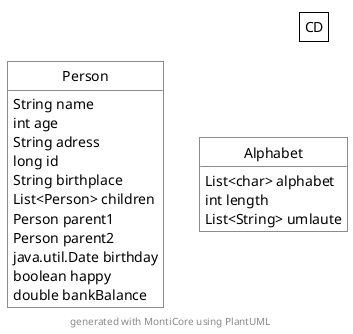 @startuml
<style>
	classDiagram {
		class {
			BackgroundColor White
			RoundCorner 0
	  }
	  legend {
      BackgroundColor White
      RoundCorner 0
    }
</style>
hide circle
hide empty members
  skinparam classAttributeIconSize 0
legend top right
  CD
end legend
class Person {
  {field} String name
  {field} int age
  {field} String adress
  {field} long id
  {field} String birthplace
  {field} List<Person> children
  {field} Person parent1
  {field} Person parent2
  {field} java.util.Date birthday
  {field} boolean happy
  {field} double bankBalance
}
class Alphabet {
  {field} List<char> alphabet
  {field} int length
  {field} List<String> umlaute
}
center footer generated with MontiCore using PlantUML
@enduml
